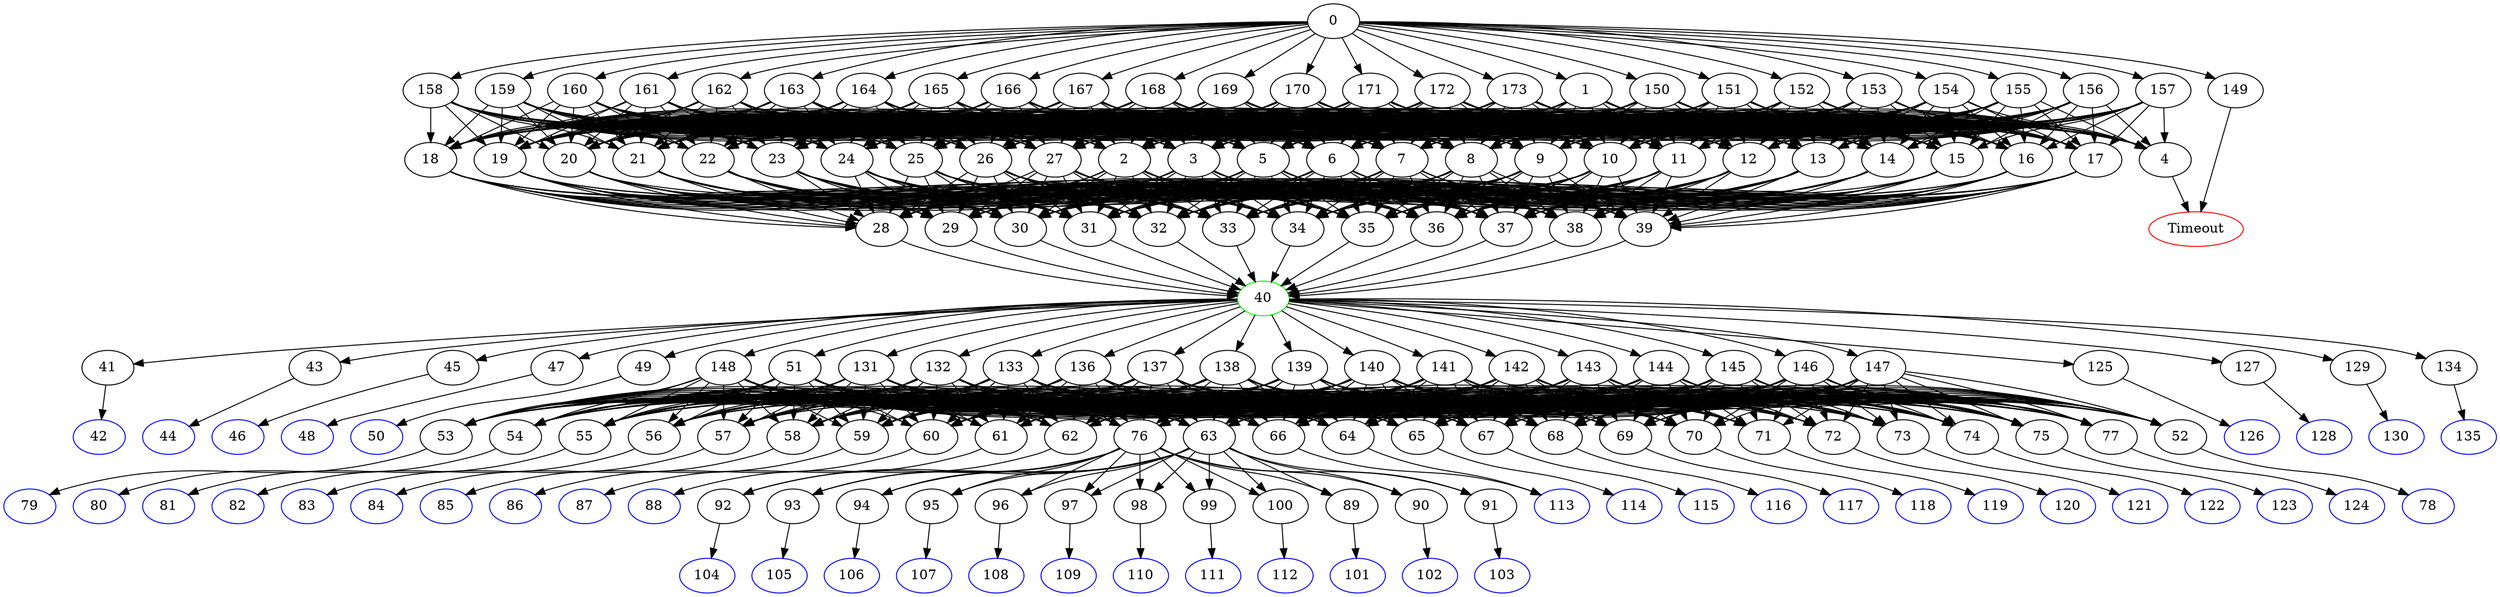 digraph G {
	0 -> 1;
	0 -> 149;
	0 -> 150;
	0 -> 151;
	0 -> 152;
	0 -> 153;
	0 -> 154;
	0 -> 155;
	0 -> 156;
	0 -> 157;
	0 -> 158;
	0 -> 159;
	0 -> 160;
	0 -> 161;
	0 -> 162;
	0 -> 163;
	0 -> 164;
	0 -> 165;
	0 -> 166;
	0 -> 167;
	0 -> 168;
	0 -> 169;
	0 -> 170;
	0 -> 171;
	0 -> 172;
	0 -> 173;
	1 -> 2;
	1 -> 3;
	1 -> 4;
	1 -> 5;
	1 -> 6;
	1 -> 7;
	1 -> 8;
	1 -> 9;
	1 -> 10;
	1 -> 11;
	1 -> 12;
	1 -> 13;
	1 -> 14;
	1 -> 15;
	1 -> 16;
	1 -> 17;
	1 -> 18;
	1 -> 19;
	1 -> 20;
	1 -> 21;
	1 -> 22;
	1 -> 23;
	1 -> 24;
	1 -> 25;
	1 -> 26;
	1 -> 27;
	2 -> 28;
	2 -> 29;
	2 -> 30;
	2 -> 31;
	2 -> 32;
	2 -> 33;
	2 -> 34;
	2 -> 35;
	2 -> 36;
	2 -> 37;
	2 -> 38;
	2 -> 39;
	3 -> 28;
	3 -> 29;
	3 -> 30;
	3 -> 31;
	3 -> 32;
	3 -> 33;
	3 -> 34;
	3 -> 35;
	3 -> 36;
	3 -> 37;
	3 -> 38;
	3 -> 39;
	4 -> "Timeout";
Timeout [color=red];
	5 -> 28;
	5 -> 29;
	5 -> 30;
	5 -> 31;
	5 -> 32;
	5 -> 33;
	5 -> 34;
	5 -> 35;
	5 -> 36;
	5 -> 37;
	5 -> 38;
	5 -> 39;
	6 -> 28;
	6 -> 29;
	6 -> 30;
	6 -> 31;
	6 -> 32;
	6 -> 33;
	6 -> 34;
	6 -> 35;
	6 -> 36;
	6 -> 37;
	6 -> 38;
	6 -> 39;
	7 -> 28;
	7 -> 29;
	7 -> 30;
	7 -> 31;
	7 -> 32;
	7 -> 33;
	7 -> 34;
	7 -> 35;
	7 -> 36;
	7 -> 37;
	7 -> 38;
	7 -> 39;
	8 -> 28;
	8 -> 29;
	8 -> 30;
	8 -> 31;
	8 -> 32;
	8 -> 33;
	8 -> 34;
	8 -> 35;
	8 -> 36;
	8 -> 37;
	8 -> 38;
	8 -> 39;
	9 -> 28;
	9 -> 29;
	9 -> 30;
	9 -> 31;
	9 -> 32;
	9 -> 33;
	9 -> 34;
	9 -> 35;
	9 -> 36;
	9 -> 37;
	9 -> 38;
	9 -> 39;
	10 -> 28;
	10 -> 29;
	10 -> 30;
	10 -> 31;
	10 -> 32;
	10 -> 33;
	10 -> 34;
	10 -> 35;
	10 -> 36;
	10 -> 37;
	10 -> 38;
	10 -> 39;
	11 -> 28;
	11 -> 29;
	11 -> 30;
	11 -> 31;
	11 -> 32;
	11 -> 33;
	11 -> 34;
	11 -> 35;
	11 -> 36;
	11 -> 37;
	11 -> 38;
	11 -> 39;
	12 -> 28;
	12 -> 29;
	12 -> 30;
	12 -> 31;
	12 -> 32;
	12 -> 33;
	12 -> 34;
	12 -> 35;
	12 -> 36;
	12 -> 37;
	12 -> 38;
	12 -> 39;
	13 -> 28;
	13 -> 29;
	13 -> 30;
	13 -> 31;
	13 -> 32;
	13 -> 33;
	13 -> 34;
	13 -> 35;
	13 -> 36;
	13 -> 37;
	13 -> 38;
	13 -> 39;
	14 -> 28;
	14 -> 29;
	14 -> 30;
	14 -> 31;
	14 -> 32;
	14 -> 33;
	14 -> 34;
	14 -> 35;
	14 -> 36;
	14 -> 37;
	14 -> 38;
	14 -> 39;
	15 -> 28;
	15 -> 29;
	15 -> 30;
	15 -> 31;
	15 -> 32;
	15 -> 33;
	15 -> 34;
	15 -> 35;
	15 -> 36;
	15 -> 37;
	15 -> 38;
	15 -> 39;
	16 -> 28;
	16 -> 29;
	16 -> 30;
	16 -> 31;
	16 -> 32;
	16 -> 33;
	16 -> 34;
	16 -> 35;
	16 -> 36;
	16 -> 37;
	16 -> 38;
	16 -> 39;
	17 -> 28;
	17 -> 29;
	17 -> 30;
	17 -> 31;
	17 -> 32;
	17 -> 33;
	17 -> 34;
	17 -> 35;
	17 -> 36;
	17 -> 37;
	17 -> 38;
	17 -> 39;
	18 -> 28;
	18 -> 29;
	18 -> 30;
	18 -> 31;
	18 -> 32;
	18 -> 33;
	18 -> 34;
	18 -> 35;
	18 -> 36;
	18 -> 37;
	18 -> 38;
	18 -> 39;
	19 -> 28;
	19 -> 29;
	19 -> 30;
	19 -> 31;
	19 -> 32;
	19 -> 33;
	19 -> 34;
	19 -> 35;
	19 -> 36;
	19 -> 37;
	19 -> 38;
	19 -> 39;
	20 -> 28;
	20 -> 29;
	20 -> 30;
	20 -> 31;
	20 -> 32;
	20 -> 33;
	20 -> 34;
	20 -> 35;
	20 -> 36;
	20 -> 37;
	20 -> 38;
	20 -> 39;
	21 -> 28;
	21 -> 29;
	21 -> 30;
	21 -> 31;
	21 -> 32;
	21 -> 33;
	21 -> 34;
	21 -> 35;
	21 -> 36;
	21 -> 37;
	21 -> 38;
	21 -> 39;
	22 -> 28;
	22 -> 29;
	22 -> 30;
	22 -> 31;
	22 -> 32;
	22 -> 33;
	22 -> 34;
	22 -> 35;
	22 -> 36;
	22 -> 37;
	22 -> 38;
	22 -> 39;
	23 -> 28;
	23 -> 29;
	23 -> 30;
	23 -> 31;
	23 -> 32;
	23 -> 33;
	23 -> 34;
	23 -> 35;
	23 -> 36;
	23 -> 37;
	23 -> 38;
	23 -> 39;
	24 -> 28;
	24 -> 29;
	24 -> 30;
	24 -> 31;
	24 -> 32;
	24 -> 33;
	24 -> 34;
	24 -> 35;
	24 -> 36;
	24 -> 37;
	24 -> 38;
	24 -> 39;
	25 -> 28;
	25 -> 29;
	25 -> 30;
	25 -> 31;
	25 -> 32;
	25 -> 33;
	25 -> 34;
	25 -> 35;
	25 -> 36;
	25 -> 37;
	25 -> 38;
	25 -> 39;
	26 -> 28;
	26 -> 29;
	26 -> 30;
	26 -> 31;
	26 -> 32;
	26 -> 33;
	26 -> 34;
	26 -> 35;
	26 -> 36;
	26 -> 37;
	26 -> 38;
	26 -> 39;
	27 -> 28;
	27 -> 29;
	27 -> 30;
	27 -> 31;
	27 -> 32;
	27 -> 33;
	27 -> 34;
	27 -> 35;
	27 -> 36;
	27 -> 37;
	27 -> 38;
	27 -> 39;
	28 -> "40";
40 [color=green];
	29 -> "40";
40 [color=green];
	30 -> "40";
40 [color=green];
	31 -> "40";
40 [color=green];
	32 -> "40";
40 [color=green];
	33 -> "40";
40 [color=green];
	34 -> "40";
40 [color=green];
	35 -> "40";
40 [color=green];
	36 -> "40";
40 [color=green];
	37 -> "40";
40 [color=green];
	38 -> "40";
40 [color=green];
	39 -> "40";
40 [color=green];
	40 -> 41;
	40 -> 43;
	40 -> 45;
	40 -> 47;
	40 -> 49;
	40 -> 51;
	40 -> 125;
	40 -> 127;
	40 -> 129;
	40 -> 131;
	40 -> 132;
	40 -> 133;
	40 -> 134;
	40 -> 136;
	40 -> 137;
	40 -> 138;
	40 -> 139;
	40 -> 140;
	40 -> 141;
	40 -> 142;
	40 -> 143;
	40 -> 144;
	40 -> 145;
	40 -> 146;
	40 -> 147;
	40 -> 148;
	41 -> "42";
42 [color=blue];
	43 -> "44";
44 [color=blue];
	45 -> "46";
46 [color=blue];
	47 -> "48";
48 [color=blue];
	49 -> "50";
50 [color=blue];
	51 -> 52;
	51 -> 53;
	51 -> 54;
	51 -> 55;
	51 -> 56;
	51 -> 57;
	51 -> 58;
	51 -> 59;
	51 -> 60;
	51 -> 61;
	51 -> 62;
	51 -> 63;
	51 -> 64;
	51 -> 65;
	51 -> 66;
	51 -> 67;
	51 -> 68;
	51 -> 69;
	51 -> 70;
	51 -> 71;
	51 -> 72;
	51 -> 73;
	51 -> 74;
	51 -> 75;
	51 -> 76;
	51 -> 77;
	52 -> "78";
78 [color=blue];
	53 -> "79";
79 [color=blue];
	54 -> "80";
80 [color=blue];
	55 -> "81";
81 [color=blue];
	56 -> "82";
82 [color=blue];
	57 -> "83";
83 [color=blue];
	58 -> "84";
84 [color=blue];
	59 -> "85";
85 [color=blue];
	60 -> "86";
86 [color=blue];
	61 -> "87";
87 [color=blue];
	62 -> "88";
88 [color=blue];
	63 -> 89;
	63 -> 90;
	63 -> 91;
	63 -> 92;
	63 -> 93;
	63 -> 94;
	63 -> 95;
	63 -> 96;
	63 -> 97;
	63 -> 98;
	63 -> 99;
	63 -> 100;
	64 -> "113";
113 [color=blue];
	65 -> "114";
114 [color=blue];
	66 -> "113";
113 [color=blue];
	67 -> "115";
115 [color=blue];
	68 -> "116";
116 [color=blue];
	69 -> "117";
117 [color=blue];
	70 -> "118";
118 [color=blue];
	71 -> "119";
119 [color=blue];
	72 -> "120";
120 [color=blue];
	73 -> "121";
121 [color=blue];
	74 -> "122";
122 [color=blue];
	75 -> "123";
123 [color=blue];
	76 -> 89;
	76 -> 90;
	76 -> 91;
	76 -> 92;
	76 -> 93;
	76 -> 94;
	76 -> 95;
	76 -> 96;
	76 -> 97;
	76 -> 98;
	76 -> 99;
	76 -> 100;
	77 -> "124";
124 [color=blue];
	89 -> "101";
101 [color=blue];
	90 -> "102";
102 [color=blue];
	91 -> "103";
103 [color=blue];
	92 -> "104";
104 [color=blue];
	93 -> "105";
105 [color=blue];
	94 -> "106";
106 [color=blue];
	95 -> "107";
107 [color=blue];
	96 -> "108";
108 [color=blue];
	97 -> "109";
109 [color=blue];
	98 -> "110";
110 [color=blue];
	99 -> "111";
111 [color=blue];
	100 -> "112";
112 [color=blue];
	125 -> "126";
126 [color=blue];
	127 -> "128";
128 [color=blue];
	129 -> "130";
130 [color=blue];
	131 -> 52;
	131 -> 53;
	131 -> 54;
	131 -> 55;
	131 -> 56;
	131 -> 57;
	131 -> 58;
	131 -> 59;
	131 -> 60;
	131 -> 61;
	131 -> 62;
	131 -> 63;
	131 -> 64;
	131 -> 65;
	131 -> 66;
	131 -> 67;
	131 -> 68;
	131 -> 69;
	131 -> 70;
	131 -> 71;
	131 -> 72;
	131 -> 73;
	131 -> 74;
	131 -> 75;
	131 -> 76;
	131 -> 77;
	132 -> 52;
	132 -> 53;
	132 -> 54;
	132 -> 55;
	132 -> 56;
	132 -> 57;
	132 -> 58;
	132 -> 59;
	132 -> 60;
	132 -> 61;
	132 -> 62;
	132 -> 63;
	132 -> 64;
	132 -> 65;
	132 -> 66;
	132 -> 67;
	132 -> 68;
	132 -> 69;
	132 -> 70;
	132 -> 71;
	132 -> 72;
	132 -> 73;
	132 -> 74;
	132 -> 75;
	132 -> 76;
	132 -> 77;
	133 -> 52;
	133 -> 53;
	133 -> 54;
	133 -> 55;
	133 -> 56;
	133 -> 57;
	133 -> 58;
	133 -> 59;
	133 -> 60;
	133 -> 61;
	133 -> 62;
	133 -> 63;
	133 -> 64;
	133 -> 65;
	133 -> 66;
	133 -> 67;
	133 -> 68;
	133 -> 69;
	133 -> 70;
	133 -> 71;
	133 -> 72;
	133 -> 73;
	133 -> 74;
	133 -> 75;
	133 -> 76;
	133 -> 77;
	134 -> "135";
135 [color=blue];
	136 -> 52;
	136 -> 53;
	136 -> 54;
	136 -> 55;
	136 -> 56;
	136 -> 57;
	136 -> 58;
	136 -> 59;
	136 -> 60;
	136 -> 61;
	136 -> 62;
	136 -> 63;
	136 -> 64;
	136 -> 65;
	136 -> 66;
	136 -> 67;
	136 -> 68;
	136 -> 69;
	136 -> 70;
	136 -> 71;
	136 -> 72;
	136 -> 73;
	136 -> 74;
	136 -> 75;
	136 -> 76;
	136 -> 77;
	137 -> 52;
	137 -> 53;
	137 -> 54;
	137 -> 55;
	137 -> 56;
	137 -> 57;
	137 -> 58;
	137 -> 59;
	137 -> 60;
	137 -> 61;
	137 -> 62;
	137 -> 63;
	137 -> 64;
	137 -> 65;
	137 -> 66;
	137 -> 67;
	137 -> 68;
	137 -> 69;
	137 -> 70;
	137 -> 71;
	137 -> 72;
	137 -> 73;
	137 -> 74;
	137 -> 75;
	137 -> 76;
	137 -> 77;
	138 -> 52;
	138 -> 53;
	138 -> 54;
	138 -> 55;
	138 -> 56;
	138 -> 57;
	138 -> 58;
	138 -> 59;
	138 -> 60;
	138 -> 61;
	138 -> 62;
	138 -> 63;
	138 -> 64;
	138 -> 65;
	138 -> 66;
	138 -> 67;
	138 -> 68;
	138 -> 69;
	138 -> 70;
	138 -> 71;
	138 -> 72;
	138 -> 73;
	138 -> 74;
	138 -> 75;
	138 -> 76;
	138 -> 77;
	139 -> 52;
	139 -> 53;
	139 -> 54;
	139 -> 55;
	139 -> 56;
	139 -> 57;
	139 -> 58;
	139 -> 59;
	139 -> 60;
	139 -> 61;
	139 -> 62;
	139 -> 63;
	139 -> 64;
	139 -> 65;
	139 -> 66;
	139 -> 67;
	139 -> 68;
	139 -> 69;
	139 -> 70;
	139 -> 71;
	139 -> 72;
	139 -> 73;
	139 -> 74;
	139 -> 75;
	139 -> 76;
	139 -> 77;
	140 -> 52;
	140 -> 53;
	140 -> 54;
	140 -> 55;
	140 -> 56;
	140 -> 57;
	140 -> 58;
	140 -> 59;
	140 -> 60;
	140 -> 61;
	140 -> 62;
	140 -> 63;
	140 -> 64;
	140 -> 65;
	140 -> 66;
	140 -> 67;
	140 -> 68;
	140 -> 69;
	140 -> 70;
	140 -> 71;
	140 -> 72;
	140 -> 73;
	140 -> 74;
	140 -> 75;
	140 -> 76;
	140 -> 77;
	141 -> 52;
	141 -> 53;
	141 -> 54;
	141 -> 55;
	141 -> 56;
	141 -> 57;
	141 -> 58;
	141 -> 59;
	141 -> 60;
	141 -> 61;
	141 -> 62;
	141 -> 63;
	141 -> 64;
	141 -> 65;
	141 -> 66;
	141 -> 67;
	141 -> 68;
	141 -> 69;
	141 -> 70;
	141 -> 71;
	141 -> 72;
	141 -> 73;
	141 -> 74;
	141 -> 75;
	141 -> 76;
	141 -> 77;
	142 -> 52;
	142 -> 53;
	142 -> 54;
	142 -> 55;
	142 -> 56;
	142 -> 57;
	142 -> 58;
	142 -> 59;
	142 -> 60;
	142 -> 61;
	142 -> 62;
	142 -> 63;
	142 -> 64;
	142 -> 65;
	142 -> 66;
	142 -> 67;
	142 -> 68;
	142 -> 69;
	142 -> 70;
	142 -> 71;
	142 -> 72;
	142 -> 73;
	142 -> 74;
	142 -> 75;
	142 -> 76;
	142 -> 77;
	143 -> 52;
	143 -> 53;
	143 -> 54;
	143 -> 55;
	143 -> 56;
	143 -> 57;
	143 -> 58;
	143 -> 59;
	143 -> 60;
	143 -> 61;
	143 -> 62;
	143 -> 63;
	143 -> 64;
	143 -> 65;
	143 -> 66;
	143 -> 67;
	143 -> 68;
	143 -> 69;
	143 -> 70;
	143 -> 71;
	143 -> 72;
	143 -> 73;
	143 -> 74;
	143 -> 75;
	143 -> 76;
	143 -> 77;
	144 -> 52;
	144 -> 53;
	144 -> 54;
	144 -> 55;
	144 -> 56;
	144 -> 57;
	144 -> 58;
	144 -> 59;
	144 -> 60;
	144 -> 61;
	144 -> 62;
	144 -> 63;
	144 -> 64;
	144 -> 65;
	144 -> 66;
	144 -> 67;
	144 -> 68;
	144 -> 69;
	144 -> 70;
	144 -> 71;
	144 -> 72;
	144 -> 73;
	144 -> 74;
	144 -> 75;
	144 -> 76;
	144 -> 77;
	145 -> 52;
	145 -> 53;
	145 -> 54;
	145 -> 55;
	145 -> 56;
	145 -> 57;
	145 -> 58;
	145 -> 59;
	145 -> 60;
	145 -> 61;
	145 -> 62;
	145 -> 63;
	145 -> 64;
	145 -> 65;
	145 -> 66;
	145 -> 67;
	145 -> 68;
	145 -> 69;
	145 -> 70;
	145 -> 71;
	145 -> 72;
	145 -> 73;
	145 -> 74;
	145 -> 75;
	145 -> 76;
	145 -> 77;
	146 -> 52;
	146 -> 53;
	146 -> 54;
	146 -> 55;
	146 -> 56;
	146 -> 57;
	146 -> 58;
	146 -> 59;
	146 -> 60;
	146 -> 61;
	146 -> 62;
	146 -> 63;
	146 -> 64;
	146 -> 65;
	146 -> 66;
	146 -> 67;
	146 -> 68;
	146 -> 69;
	146 -> 70;
	146 -> 71;
	146 -> 72;
	146 -> 73;
	146 -> 74;
	146 -> 75;
	146 -> 76;
	146 -> 77;
	147 -> 52;
	147 -> 53;
	147 -> 54;
	147 -> 55;
	147 -> 56;
	147 -> 57;
	147 -> 58;
	147 -> 59;
	147 -> 60;
	147 -> 61;
	147 -> 62;
	147 -> 63;
	147 -> 64;
	147 -> 65;
	147 -> 66;
	147 -> 67;
	147 -> 68;
	147 -> 69;
	147 -> 70;
	147 -> 71;
	147 -> 72;
	147 -> 73;
	147 -> 74;
	147 -> 75;
	147 -> 76;
	147 -> 77;
	148 -> 52;
	148 -> 53;
	148 -> 54;
	148 -> 55;
	148 -> 56;
	148 -> 57;
	148 -> 58;
	148 -> 59;
	148 -> 60;
	148 -> 61;
	148 -> 62;
	148 -> 63;
	148 -> 64;
	148 -> 65;
	148 -> 66;
	148 -> 67;
	148 -> 68;
	148 -> 69;
	148 -> 70;
	148 -> 71;
	148 -> 72;
	148 -> 73;
	148 -> 74;
	148 -> 75;
	148 -> 76;
	148 -> 77;
	149 -> "Timeout";
Timeout [color=red];
	150 -> 2;
	150 -> 3;
	150 -> 4;
	150 -> 5;
	150 -> 6;
	150 -> 7;
	150 -> 8;
	150 -> 9;
	150 -> 10;
	150 -> 11;
	150 -> 12;
	150 -> 13;
	150 -> 14;
	150 -> 15;
	150 -> 16;
	150 -> 17;
	150 -> 18;
	150 -> 19;
	150 -> 20;
	150 -> 21;
	150 -> 22;
	150 -> 23;
	150 -> 24;
	150 -> 25;
	150 -> 26;
	150 -> 27;
	151 -> 2;
	151 -> 3;
	151 -> 4;
	151 -> 5;
	151 -> 6;
	151 -> 7;
	151 -> 8;
	151 -> 9;
	151 -> 10;
	151 -> 11;
	151 -> 12;
	151 -> 13;
	151 -> 14;
	151 -> 15;
	151 -> 16;
	151 -> 17;
	151 -> 18;
	151 -> 19;
	151 -> 20;
	151 -> 21;
	151 -> 22;
	151 -> 23;
	151 -> 24;
	151 -> 25;
	151 -> 26;
	151 -> 27;
	152 -> 2;
	152 -> 3;
	152 -> 4;
	152 -> 5;
	152 -> 6;
	152 -> 7;
	152 -> 8;
	152 -> 9;
	152 -> 10;
	152 -> 11;
	152 -> 12;
	152 -> 13;
	152 -> 14;
	152 -> 15;
	152 -> 16;
	152 -> 17;
	152 -> 18;
	152 -> 19;
	152 -> 20;
	152 -> 21;
	152 -> 22;
	152 -> 23;
	152 -> 24;
	152 -> 25;
	152 -> 26;
	152 -> 27;
	153 -> 2;
	153 -> 3;
	153 -> 4;
	153 -> 5;
	153 -> 6;
	153 -> 7;
	153 -> 8;
	153 -> 9;
	153 -> 10;
	153 -> 11;
	153 -> 12;
	153 -> 13;
	153 -> 14;
	153 -> 15;
	153 -> 16;
	153 -> 17;
	153 -> 18;
	153 -> 19;
	153 -> 20;
	153 -> 21;
	153 -> 22;
	153 -> 23;
	153 -> 24;
	153 -> 25;
	153 -> 26;
	153 -> 27;
	154 -> 2;
	154 -> 3;
	154 -> 4;
	154 -> 5;
	154 -> 6;
	154 -> 7;
	154 -> 8;
	154 -> 9;
	154 -> 10;
	154 -> 11;
	154 -> 12;
	154 -> 13;
	154 -> 14;
	154 -> 15;
	154 -> 16;
	154 -> 17;
	154 -> 18;
	154 -> 19;
	154 -> 20;
	154 -> 21;
	154 -> 22;
	154 -> 23;
	154 -> 24;
	154 -> 25;
	154 -> 26;
	154 -> 27;
	155 -> 2;
	155 -> 3;
	155 -> 4;
	155 -> 5;
	155 -> 6;
	155 -> 7;
	155 -> 8;
	155 -> 9;
	155 -> 10;
	155 -> 11;
	155 -> 12;
	155 -> 13;
	155 -> 14;
	155 -> 15;
	155 -> 16;
	155 -> 17;
	155 -> 18;
	155 -> 19;
	155 -> 20;
	155 -> 21;
	155 -> 22;
	155 -> 23;
	155 -> 24;
	155 -> 25;
	155 -> 26;
	155 -> 27;
	156 -> 2;
	156 -> 3;
	156 -> 4;
	156 -> 5;
	156 -> 6;
	156 -> 7;
	156 -> 8;
	156 -> 9;
	156 -> 10;
	156 -> 11;
	156 -> 12;
	156 -> 13;
	156 -> 14;
	156 -> 15;
	156 -> 16;
	156 -> 17;
	156 -> 18;
	156 -> 19;
	156 -> 20;
	156 -> 21;
	156 -> 22;
	156 -> 23;
	156 -> 24;
	156 -> 25;
	156 -> 26;
	156 -> 27;
	157 -> 2;
	157 -> 3;
	157 -> 4;
	157 -> 5;
	157 -> 6;
	157 -> 7;
	157 -> 8;
	157 -> 9;
	157 -> 10;
	157 -> 11;
	157 -> 12;
	157 -> 13;
	157 -> 14;
	157 -> 15;
	157 -> 16;
	157 -> 17;
	157 -> 18;
	157 -> 19;
	157 -> 20;
	157 -> 21;
	157 -> 22;
	157 -> 23;
	157 -> 24;
	157 -> 25;
	157 -> 26;
	157 -> 27;
	158 -> 2;
	158 -> 3;
	158 -> 4;
	158 -> 5;
	158 -> 6;
	158 -> 7;
	158 -> 8;
	158 -> 9;
	158 -> 10;
	158 -> 11;
	158 -> 12;
	158 -> 13;
	158 -> 14;
	158 -> 15;
	158 -> 16;
	158 -> 17;
	158 -> 18;
	158 -> 19;
	158 -> 20;
	158 -> 21;
	158 -> 22;
	158 -> 23;
	158 -> 24;
	158 -> 25;
	158 -> 26;
	158 -> 27;
	159 -> 2;
	159 -> 3;
	159 -> 4;
	159 -> 5;
	159 -> 6;
	159 -> 7;
	159 -> 8;
	159 -> 9;
	159 -> 10;
	159 -> 11;
	159 -> 12;
	159 -> 13;
	159 -> 14;
	159 -> 15;
	159 -> 16;
	159 -> 17;
	159 -> 18;
	159 -> 19;
	159 -> 20;
	159 -> 21;
	159 -> 22;
	159 -> 23;
	159 -> 24;
	159 -> 25;
	159 -> 26;
	159 -> 27;
	160 -> 2;
	160 -> 3;
	160 -> 4;
	160 -> 5;
	160 -> 6;
	160 -> 7;
	160 -> 8;
	160 -> 9;
	160 -> 10;
	160 -> 11;
	160 -> 12;
	160 -> 13;
	160 -> 14;
	160 -> 15;
	160 -> 16;
	160 -> 17;
	160 -> 18;
	160 -> 19;
	160 -> 20;
	160 -> 21;
	160 -> 22;
	160 -> 23;
	160 -> 24;
	160 -> 25;
	160 -> 26;
	160 -> 27;
	161 -> 2;
	161 -> 3;
	161 -> 4;
	161 -> 5;
	161 -> 6;
	161 -> 7;
	161 -> 8;
	161 -> 9;
	161 -> 10;
	161 -> 11;
	161 -> 12;
	161 -> 13;
	161 -> 14;
	161 -> 15;
	161 -> 16;
	161 -> 17;
	161 -> 18;
	161 -> 19;
	161 -> 20;
	161 -> 21;
	161 -> 22;
	161 -> 23;
	161 -> 24;
	161 -> 25;
	161 -> 26;
	161 -> 27;
	162 -> 2;
	162 -> 3;
	162 -> 4;
	162 -> 5;
	162 -> 6;
	162 -> 7;
	162 -> 8;
	162 -> 9;
	162 -> 10;
	162 -> 11;
	162 -> 12;
	162 -> 13;
	162 -> 14;
	162 -> 15;
	162 -> 16;
	162 -> 17;
	162 -> 18;
	162 -> 19;
	162 -> 20;
	162 -> 21;
	162 -> 22;
	162 -> 23;
	162 -> 24;
	162 -> 25;
	162 -> 26;
	162 -> 27;
	163 -> 2;
	163 -> 3;
	163 -> 4;
	163 -> 5;
	163 -> 6;
	163 -> 7;
	163 -> 8;
	163 -> 9;
	163 -> 10;
	163 -> 11;
	163 -> 12;
	163 -> 13;
	163 -> 14;
	163 -> 15;
	163 -> 16;
	163 -> 17;
	163 -> 18;
	163 -> 19;
	163 -> 20;
	163 -> 21;
	163 -> 22;
	163 -> 23;
	163 -> 24;
	163 -> 25;
	163 -> 26;
	163 -> 27;
	164 -> 2;
	164 -> 3;
	164 -> 4;
	164 -> 5;
	164 -> 6;
	164 -> 7;
	164 -> 8;
	164 -> 9;
	164 -> 10;
	164 -> 11;
	164 -> 12;
	164 -> 13;
	164 -> 14;
	164 -> 15;
	164 -> 16;
	164 -> 17;
	164 -> 18;
	164 -> 19;
	164 -> 20;
	164 -> 21;
	164 -> 22;
	164 -> 23;
	164 -> 24;
	164 -> 25;
	164 -> 26;
	164 -> 27;
	165 -> 2;
	165 -> 3;
	165 -> 4;
	165 -> 5;
	165 -> 6;
	165 -> 7;
	165 -> 8;
	165 -> 9;
	165 -> 10;
	165 -> 11;
	165 -> 12;
	165 -> 13;
	165 -> 14;
	165 -> 15;
	165 -> 16;
	165 -> 17;
	165 -> 18;
	165 -> 19;
	165 -> 20;
	165 -> 21;
	165 -> 22;
	165 -> 23;
	165 -> 24;
	165 -> 25;
	165 -> 26;
	165 -> 27;
	166 -> 2;
	166 -> 3;
	166 -> 4;
	166 -> 5;
	166 -> 6;
	166 -> 7;
	166 -> 8;
	166 -> 9;
	166 -> 10;
	166 -> 11;
	166 -> 12;
	166 -> 13;
	166 -> 14;
	166 -> 15;
	166 -> 16;
	166 -> 17;
	166 -> 18;
	166 -> 19;
	166 -> 20;
	166 -> 21;
	166 -> 22;
	166 -> 23;
	166 -> 24;
	166 -> 25;
	166 -> 26;
	166 -> 27;
	167 -> 2;
	167 -> 3;
	167 -> 4;
	167 -> 5;
	167 -> 6;
	167 -> 7;
	167 -> 8;
	167 -> 9;
	167 -> 10;
	167 -> 11;
	167 -> 12;
	167 -> 13;
	167 -> 14;
	167 -> 15;
	167 -> 16;
	167 -> 17;
	167 -> 18;
	167 -> 19;
	167 -> 20;
	167 -> 21;
	167 -> 22;
	167 -> 23;
	167 -> 24;
	167 -> 25;
	167 -> 26;
	167 -> 27;
	168 -> 2;
	168 -> 3;
	168 -> 4;
	168 -> 5;
	168 -> 6;
	168 -> 7;
	168 -> 8;
	168 -> 9;
	168 -> 10;
	168 -> 11;
	168 -> 12;
	168 -> 13;
	168 -> 14;
	168 -> 15;
	168 -> 16;
	168 -> 17;
	168 -> 18;
	168 -> 19;
	168 -> 20;
	168 -> 21;
	168 -> 22;
	168 -> 23;
	168 -> 24;
	168 -> 25;
	168 -> 26;
	168 -> 27;
	169 -> 2;
	169 -> 3;
	169 -> 4;
	169 -> 5;
	169 -> 6;
	169 -> 7;
	169 -> 8;
	169 -> 9;
	169 -> 10;
	169 -> 11;
	169 -> 12;
	169 -> 13;
	169 -> 14;
	169 -> 15;
	169 -> 16;
	169 -> 17;
	169 -> 18;
	169 -> 19;
	169 -> 20;
	169 -> 21;
	169 -> 22;
	169 -> 23;
	169 -> 24;
	169 -> 25;
	169 -> 26;
	169 -> 27;
	170 -> 2;
	170 -> 3;
	170 -> 4;
	170 -> 5;
	170 -> 6;
	170 -> 7;
	170 -> 8;
	170 -> 9;
	170 -> 10;
	170 -> 11;
	170 -> 12;
	170 -> 13;
	170 -> 14;
	170 -> 15;
	170 -> 16;
	170 -> 17;
	170 -> 18;
	170 -> 19;
	170 -> 20;
	170 -> 21;
	170 -> 22;
	170 -> 23;
	170 -> 24;
	170 -> 25;
	170 -> 26;
	170 -> 27;
	171 -> 2;
	171 -> 3;
	171 -> 4;
	171 -> 5;
	171 -> 6;
	171 -> 7;
	171 -> 8;
	171 -> 9;
	171 -> 10;
	171 -> 11;
	171 -> 12;
	171 -> 13;
	171 -> 14;
	171 -> 15;
	171 -> 16;
	171 -> 17;
	171 -> 18;
	171 -> 19;
	171 -> 20;
	171 -> 21;
	171 -> 22;
	171 -> 23;
	171 -> 24;
	171 -> 25;
	171 -> 26;
	171 -> 27;
	172 -> 2;
	172 -> 3;
	172 -> 4;
	172 -> 5;
	172 -> 6;
	172 -> 7;
	172 -> 8;
	172 -> 9;
	172 -> 10;
	172 -> 11;
	172 -> 12;
	172 -> 13;
	172 -> 14;
	172 -> 15;
	172 -> 16;
	172 -> 17;
	172 -> 18;
	172 -> 19;
	172 -> 20;
	172 -> 21;
	172 -> 22;
	172 -> 23;
	172 -> 24;
	172 -> 25;
	172 -> 26;
	172 -> 27;
	173 -> 2;
	173 -> 3;
	173 -> 4;
	173 -> 5;
	173 -> 6;
	173 -> 7;
	173 -> 8;
	173 -> 9;
	173 -> 10;
	173 -> 11;
	173 -> 12;
	173 -> 13;
	173 -> 14;
	173 -> 15;
	173 -> 16;
	173 -> 17;
	173 -> 18;
	173 -> 19;
	173 -> 20;
	173 -> 21;
	173 -> 22;
	173 -> 23;
	173 -> 24;
	173 -> 25;
	173 -> 26;
	173 -> 27;
}